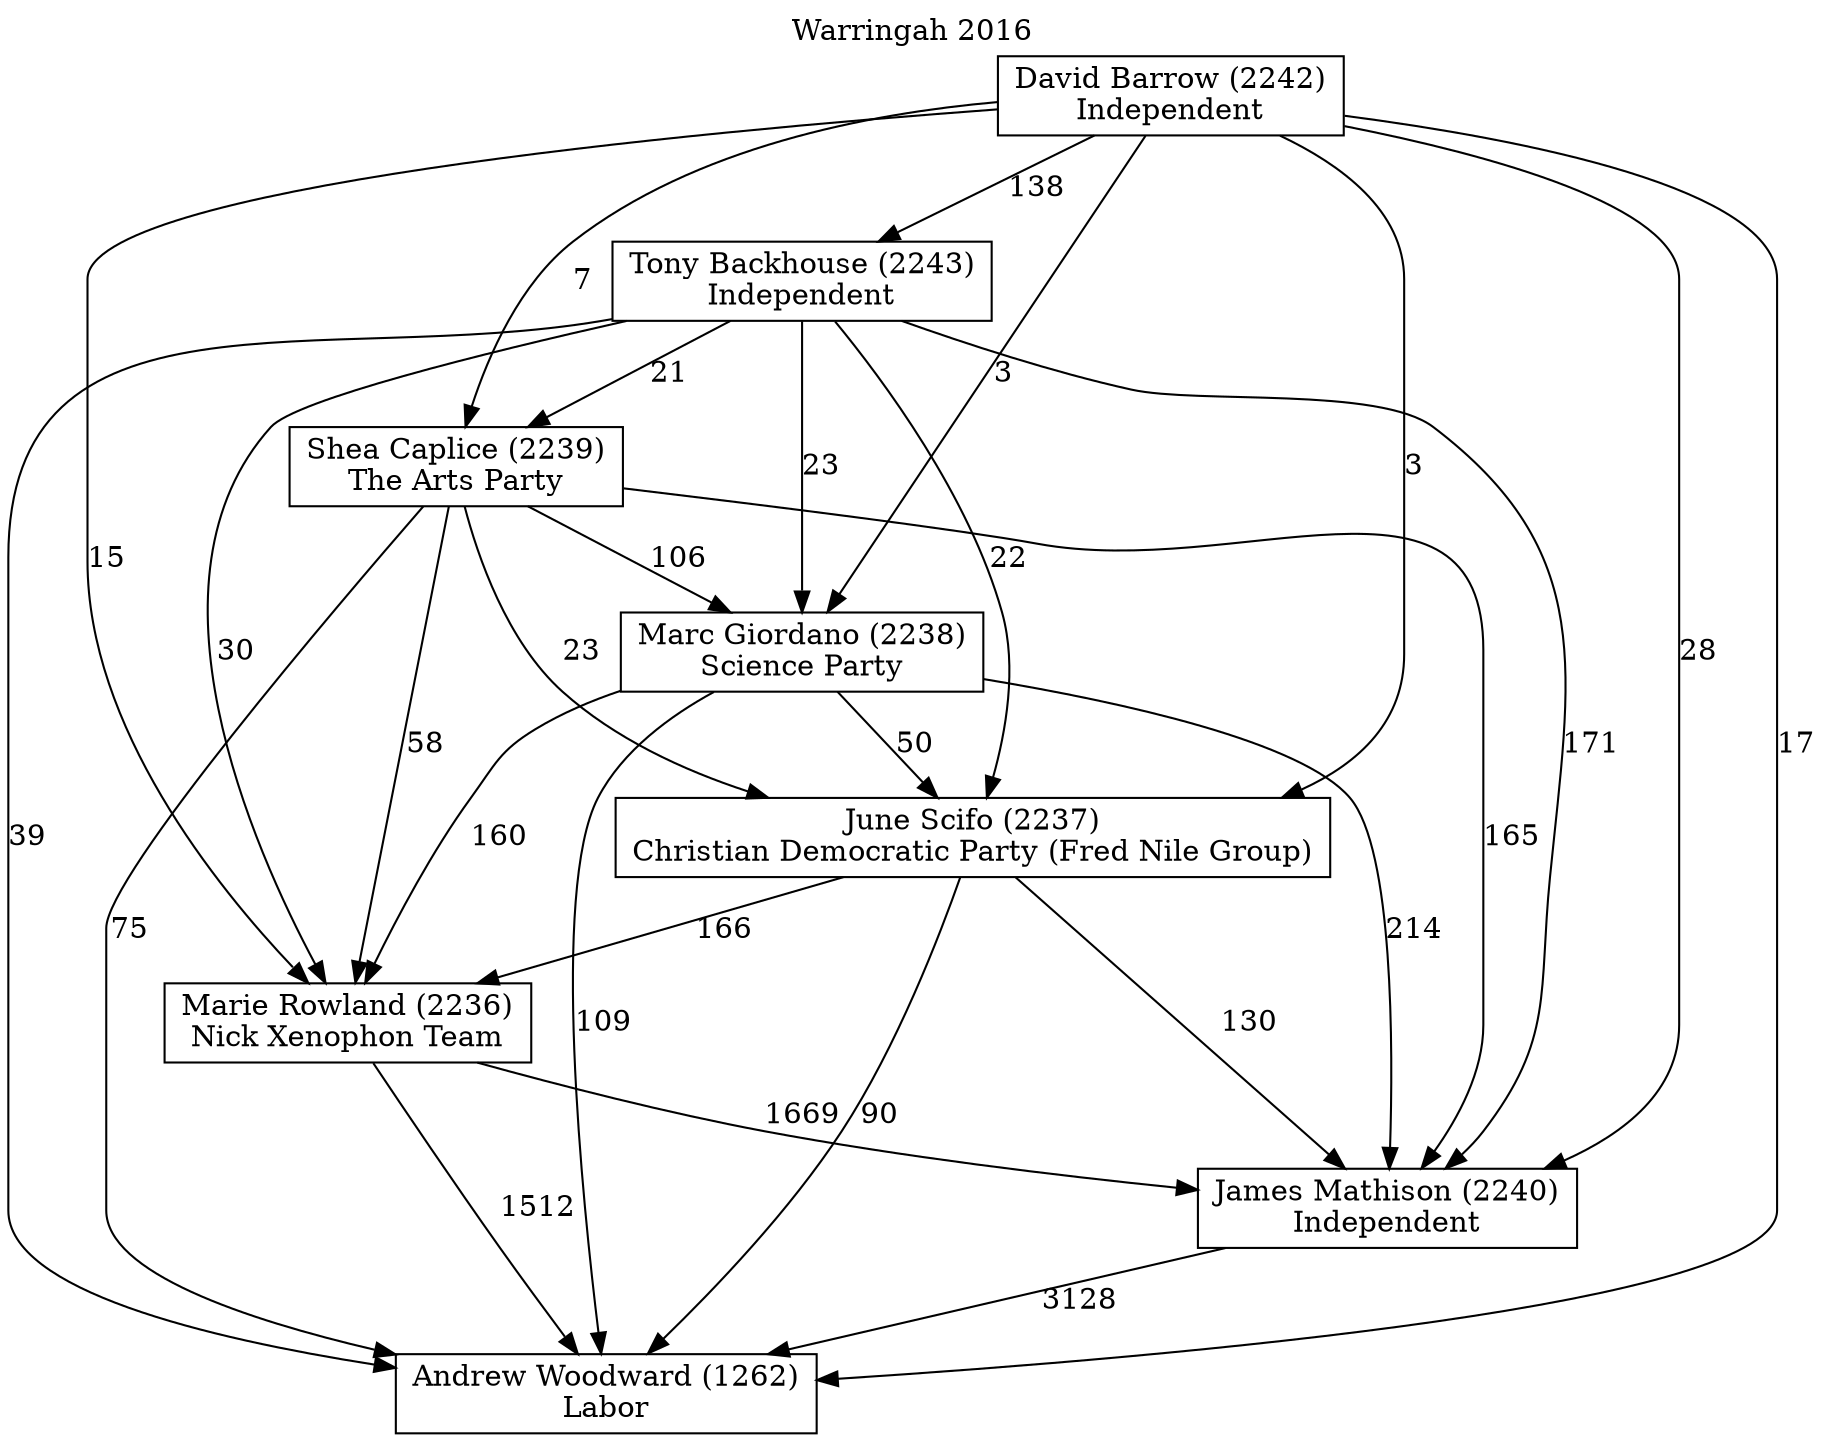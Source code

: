 // House preference flow
digraph "Andrew Woodward (1262)_Warringah_2016" {
	graph [label="Warringah 2016" labelloc=t mclimit=10]
	node [shape=box]
	"Marc Giordano (2238)" [label="Marc Giordano (2238)
Science Party"]
	"James Mathison (2240)" [label="James Mathison (2240)
Independent"]
	"Marie Rowland (2236)" [label="Marie Rowland (2236)
Nick Xenophon Team"]
	"Andrew Woodward (1262)" [label="Andrew Woodward (1262)
Labor"]
	"June Scifo (2237)" [label="June Scifo (2237)
Christian Democratic Party (Fred Nile Group)"]
	"David Barrow (2242)" [label="David Barrow (2242)
Independent"]
	"Shea Caplice (2239)" [label="Shea Caplice (2239)
The Arts Party"]
	"Tony Backhouse (2243)" [label="Tony Backhouse (2243)
Independent"]
	"Shea Caplice (2239)" -> "Andrew Woodward (1262)" [label=75]
	"Tony Backhouse (2243)" -> "Marie Rowland (2236)" [label=30]
	"David Barrow (2242)" -> "Tony Backhouse (2243)" [label=138]
	"Marie Rowland (2236)" -> "James Mathison (2240)" [label=1669]
	"Tony Backhouse (2243)" -> "Shea Caplice (2239)" [label=21]
	"Marc Giordano (2238)" -> "Marie Rowland (2236)" [label=160]
	"David Barrow (2242)" -> "June Scifo (2237)" [label=3]
	"David Barrow (2242)" -> "Marc Giordano (2238)" [label=3]
	"Marc Giordano (2238)" -> "June Scifo (2237)" [label=50]
	"Marc Giordano (2238)" -> "Andrew Woodward (1262)" [label=109]
	"June Scifo (2237)" -> "James Mathison (2240)" [label=130]
	"June Scifo (2237)" -> "Marie Rowland (2236)" [label=166]
	"David Barrow (2242)" -> "Marie Rowland (2236)" [label=15]
	"Tony Backhouse (2243)" -> "James Mathison (2240)" [label=171]
	"Shea Caplice (2239)" -> "June Scifo (2237)" [label=23]
	"James Mathison (2240)" -> "Andrew Woodward (1262)" [label=3128]
	"David Barrow (2242)" -> "Shea Caplice (2239)" [label=7]
	"Marc Giordano (2238)" -> "James Mathison (2240)" [label=214]
	"Shea Caplice (2239)" -> "James Mathison (2240)" [label=165]
	"Shea Caplice (2239)" -> "Marc Giordano (2238)" [label=106]
	"Tony Backhouse (2243)" -> "Marc Giordano (2238)" [label=23]
	"Shea Caplice (2239)" -> "Marie Rowland (2236)" [label=58]
	"David Barrow (2242)" -> "Andrew Woodward (1262)" [label=17]
	"Marie Rowland (2236)" -> "Andrew Woodward (1262)" [label=1512]
	"June Scifo (2237)" -> "Andrew Woodward (1262)" [label=90]
	"Tony Backhouse (2243)" -> "Andrew Woodward (1262)" [label=39]
	"David Barrow (2242)" -> "James Mathison (2240)" [label=28]
	"Tony Backhouse (2243)" -> "June Scifo (2237)" [label=22]
}
